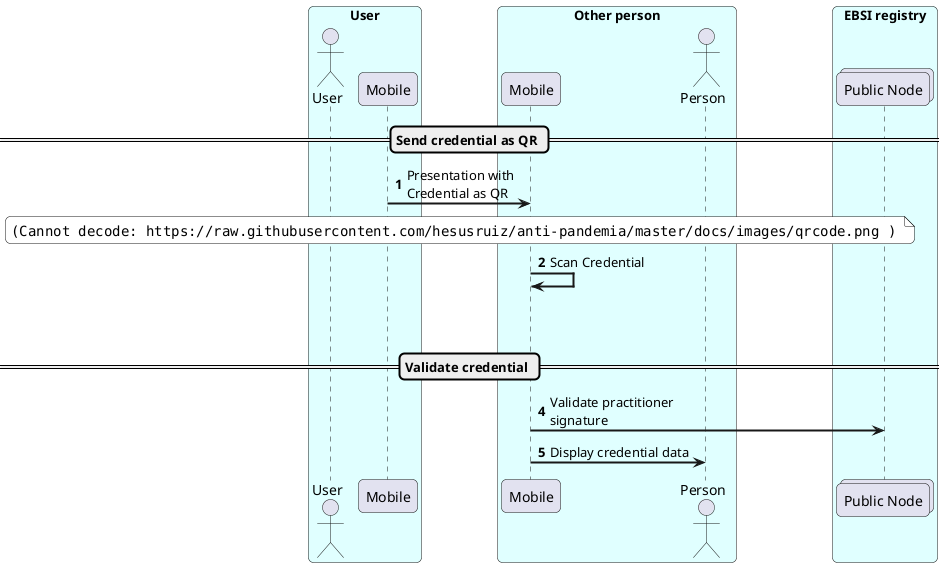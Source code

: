 @startuml display_credential

autonumber
skinparam sequenceArrowThickness 2
skinparam roundcorner 10
skinparam maxmessagesize 150

box "User" #LightCyan
  actor User as U
  participant "Mobile" as MU
end box

box "Other person" #LightCyan
  participant "Mobile" as MP
  actor Person as P
end box

box "EBSI registry" #LightCyan
  Collections "Public Node" as BR
end box

== Send credential as QR ==
MU -> MP: Presentation with Credential as QR
note over MU, MP #white
    <img:https://raw.githubusercontent.com/hesusruiz/anti-pandemia/master/docs/images/qrcode.png {scale=0.2}> 
end note

MP -> MP: Scan Credential

P -[hidden]> BR: This is hidden and used for separation

== Validate credential ==
MP -> BR: Validate practitioner signature

MP -> P: Display credential data

@enduml